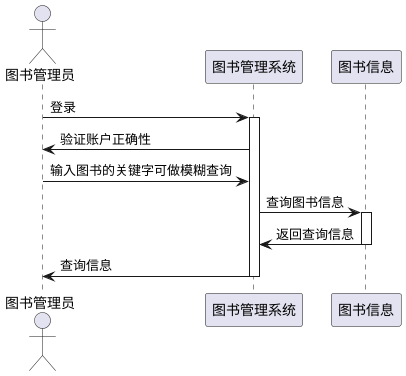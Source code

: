 @startuml
actor 图书管理员
participant "图书管理系统" as A
participant "图书信息" as C
图书管理员 -> A: 登录
activate A
A->图书管理员:验证账户正确性
图书管理员 -> A: 输入图书的关键字可做模糊查询
A -> C: 查询图书信息
activate C
C-> A: 返回查询信息
deactivate C
A -> 图书管理员: 查询信息
deactivate A

@enduml
